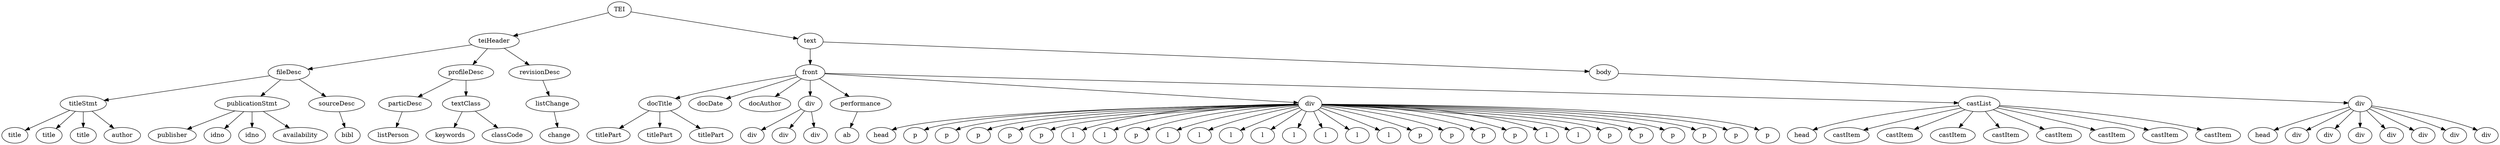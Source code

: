 digraph Tree {
	"t0" [label = "TEI"];
	"t1" [label = "teiHeader"];
	"t2" [label = "fileDesc"];
	"t3" [label = "titleStmt"];
	"t4" [label = "title"];
	"t5" [label = "title"];
	"t6" [label = "title"];
	"t7" [label = "author"];
	"t8" [label = "publicationStmt"];
	"t9" [label = "publisher"];
	"t10" [label = "idno"];
	"t11" [label = "idno"];
	"t12" [label = "availability"];
	"t13" [label = "sourceDesc"];
	"t14" [label = "bibl"];
	"t15" [label = "profileDesc"];
	"t16" [label = "particDesc"];
	"t17" [label = "listPerson"];
	"t18" [label = "textClass"];
	"t19" [label = "keywords"];
	"t20" [label = "classCode"];
	"t21" [label = "revisionDesc"];
	"t22" [label = "listChange"];
	"t23" [label = "change"];
	"t24" [label = "text"];
	"t25" [label = "front"];
	"t26" [label = "docTitle"];
	"t27" [label = "titlePart"];
	"t28" [label = "titlePart"];
	"t29" [label = "titlePart"];
	"t30" [label = "docDate"];
	"t31" [label = "docAuthor"];
	"t32" [label = "div"];
	"t33" [label = "div"];
	"t34" [label = "div"];
	"t35" [label = "div"];
	"t36" [label = "performance"];
	"t37" [label = "ab"];
	"t38" [label = "div"];
	"t39" [label = "head"];
	"t40" [label = "p"];
	"t41" [label = "p"];
	"t42" [label = "p"];
	"t43" [label = "p"];
	"t44" [label = "p"];
	"t45" [label = "l"];
	"t46" [label = "l"];
	"t47" [label = "p"];
	"t48" [label = "l"];
	"t49" [label = "l"];
	"t50" [label = "l"];
	"t51" [label = "l"];
	"t52" [label = "l"];
	"t53" [label = "l"];
	"t54" [label = "l"];
	"t55" [label = "l"];
	"t56" [label = "p"];
	"t57" [label = "p"];
	"t58" [label = "p"];
	"t59" [label = "p"];
	"t60" [label = "l"];
	"t61" [label = "l"];
	"t62" [label = "p"];
	"t63" [label = "p"];
	"t64" [label = "p"];
	"t65" [label = "p"];
	"t66" [label = "p"];
	"t67" [label = "p"];
	"t68" [label = "castList"];
	"t69" [label = "head"];
	"t70" [label = "castItem"];
	"t71" [label = "castItem"];
	"t72" [label = "castItem"];
	"t73" [label = "castItem"];
	"t74" [label = "castItem"];
	"t75" [label = "castItem"];
	"t76" [label = "castItem"];
	"t77" [label = "castItem"];
	"t78" [label = "body"];
	"t79" [label = "div"];
	"t80" [label = "head"];
	"t81" [label = "div"];
	"t82" [label = "div"];
	"t83" [label = "div"];
	"t84" [label = "div"];
	"t85" [label = "div"];
	"t86" [label = "div"];
	"t87" [label = "div"];
	"t0" -> "t1";
	"t1" -> "t2";
	"t2" -> "t3";
	"t3" -> "t4";
	"t3" -> "t5";
	"t3" -> "t6";
	"t3" -> "t7";
	"t2" -> "t8";
	"t8" -> "t9";
	"t8" -> "t10";
	"t8" -> "t11";
	"t8" -> "t12";
	"t2" -> "t13";
	"t13" -> "t14";
	"t1" -> "t15";
	"t15" -> "t16";
	"t16" -> "t17";
	"t15" -> "t18";
	"t18" -> "t19";
	"t18" -> "t20";
	"t1" -> "t21";
	"t21" -> "t22";
	"t22" -> "t23";
	"t0" -> "t24";
	"t24" -> "t25";
	"t25" -> "t26";
	"t26" -> "t27";
	"t26" -> "t28";
	"t26" -> "t29";
	"t25" -> "t30";
	"t25" -> "t31";
	"t25" -> "t32";
	"t32" -> "t33";
	"t32" -> "t34";
	"t32" -> "t35";
	"t25" -> "t36";
	"t36" -> "t37";
	"t25" -> "t38";
	"t38" -> "t39";
	"t38" -> "t40";
	"t38" -> "t41";
	"t38" -> "t42";
	"t38" -> "t43";
	"t38" -> "t44";
	"t38" -> "t45";
	"t38" -> "t46";
	"t38" -> "t47";
	"t38" -> "t48";
	"t38" -> "t49";
	"t38" -> "t50";
	"t38" -> "t51";
	"t38" -> "t52";
	"t38" -> "t53";
	"t38" -> "t54";
	"t38" -> "t55";
	"t38" -> "t56";
	"t38" -> "t57";
	"t38" -> "t58";
	"t38" -> "t59";
	"t38" -> "t60";
	"t38" -> "t61";
	"t38" -> "t62";
	"t38" -> "t63";
	"t38" -> "t64";
	"t38" -> "t65";
	"t38" -> "t66";
	"t38" -> "t67";
	"t25" -> "t68";
	"t68" -> "t69";
	"t68" -> "t70";
	"t68" -> "t71";
	"t68" -> "t72";
	"t68" -> "t73";
	"t68" -> "t74";
	"t68" -> "t75";
	"t68" -> "t76";
	"t68" -> "t77";
	"t24" -> "t78";
	"t78" -> "t79";
	"t79" -> "t80";
	"t79" -> "t81";
	"t79" -> "t82";
	"t79" -> "t83";
	"t79" -> "t84";
	"t79" -> "t85";
	"t79" -> "t86";
	"t79" -> "t87";
}

